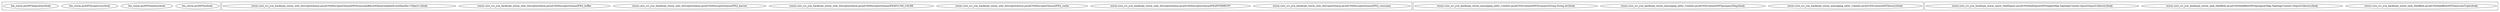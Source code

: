 digraph {
subgraph cluster1 {
"bin_storm.py/[MT]/ui/body";
"bin_storm.py/[MT]/nimbus/body";
"bin_storm.py/[MT]/supervisor/body";
"bin_storm.py/[MT]/logviewer/body";
}
subgraph cluster5 {
"storm-core_src_jvm_backtype_storm_utils_DisruptorQueue.java/[CN]/DisruptorQueue/[FE]/_consumer";
"storm-core_src_jvm_backtype_storm_utils_DisruptorQueue.java/[CN]/DisruptorQueue/[FE]/INTERRUPT";
"storm-core_src_jvm_backtype_storm_utils_DisruptorQueue.java/[CN]/DisruptorQueue/[FE]/_cache";
"storm-core_src_jvm_backtype_storm_utils_DisruptorQueue.java/[CN]/DisruptorQueue/[FE]/FLUSH_CACHE";
"storm-core_src_jvm_backtype_storm_utils_DisruptorQueue.java/[CN]/DisruptorQueue/[FE]/_barrier";
"storm-core_src_jvm_backtype_storm_utils_DisruptorQueue.java/[CN]/DisruptorQueue/[FE]/_buffer";
"storm-core_src_jvm_backtype_storm_utils_DisruptorQueue.java/[CN]/DisruptorQueue/[MT]/consumeBatchWhenAvailable(EventHandler<Object>)/body";
}
subgraph cluster6 {
"storm-core_src_jvm_backtype_storm_messaging_netty_Context.java/[CN]/Context/[MT]/term()/body";
"storm-core_src_jvm_backtype_storm_messaging_netty_Context.java/[CN]/Context/[MT]/prepare(Map)/body";
"storm-core_src_jvm_backtype_storm_messaging_netty_Context.java/[CN]/Context/[MT]/connect(String,String,int)/body";
}
subgraph cluster2 {
"storm-core_src_jvm_backtype_storm_task_ShellBolt.java/[CN]/ShellBolt/[MT]/execute(Tuple)/body";
"storm-core_src_jvm_backtype_storm_task_ShellBolt.java/[CN]/ShellBolt/[MT]/prepare(Map,TopologyContext,OutputCollector)/body";
"storm-core_src_jvm_backtype_storm_spout_ShellSpout.java/[CN]/ShellSpout/[MT]/open(Map,TopologyContext,SpoutOutputCollector)/body";
}
}
